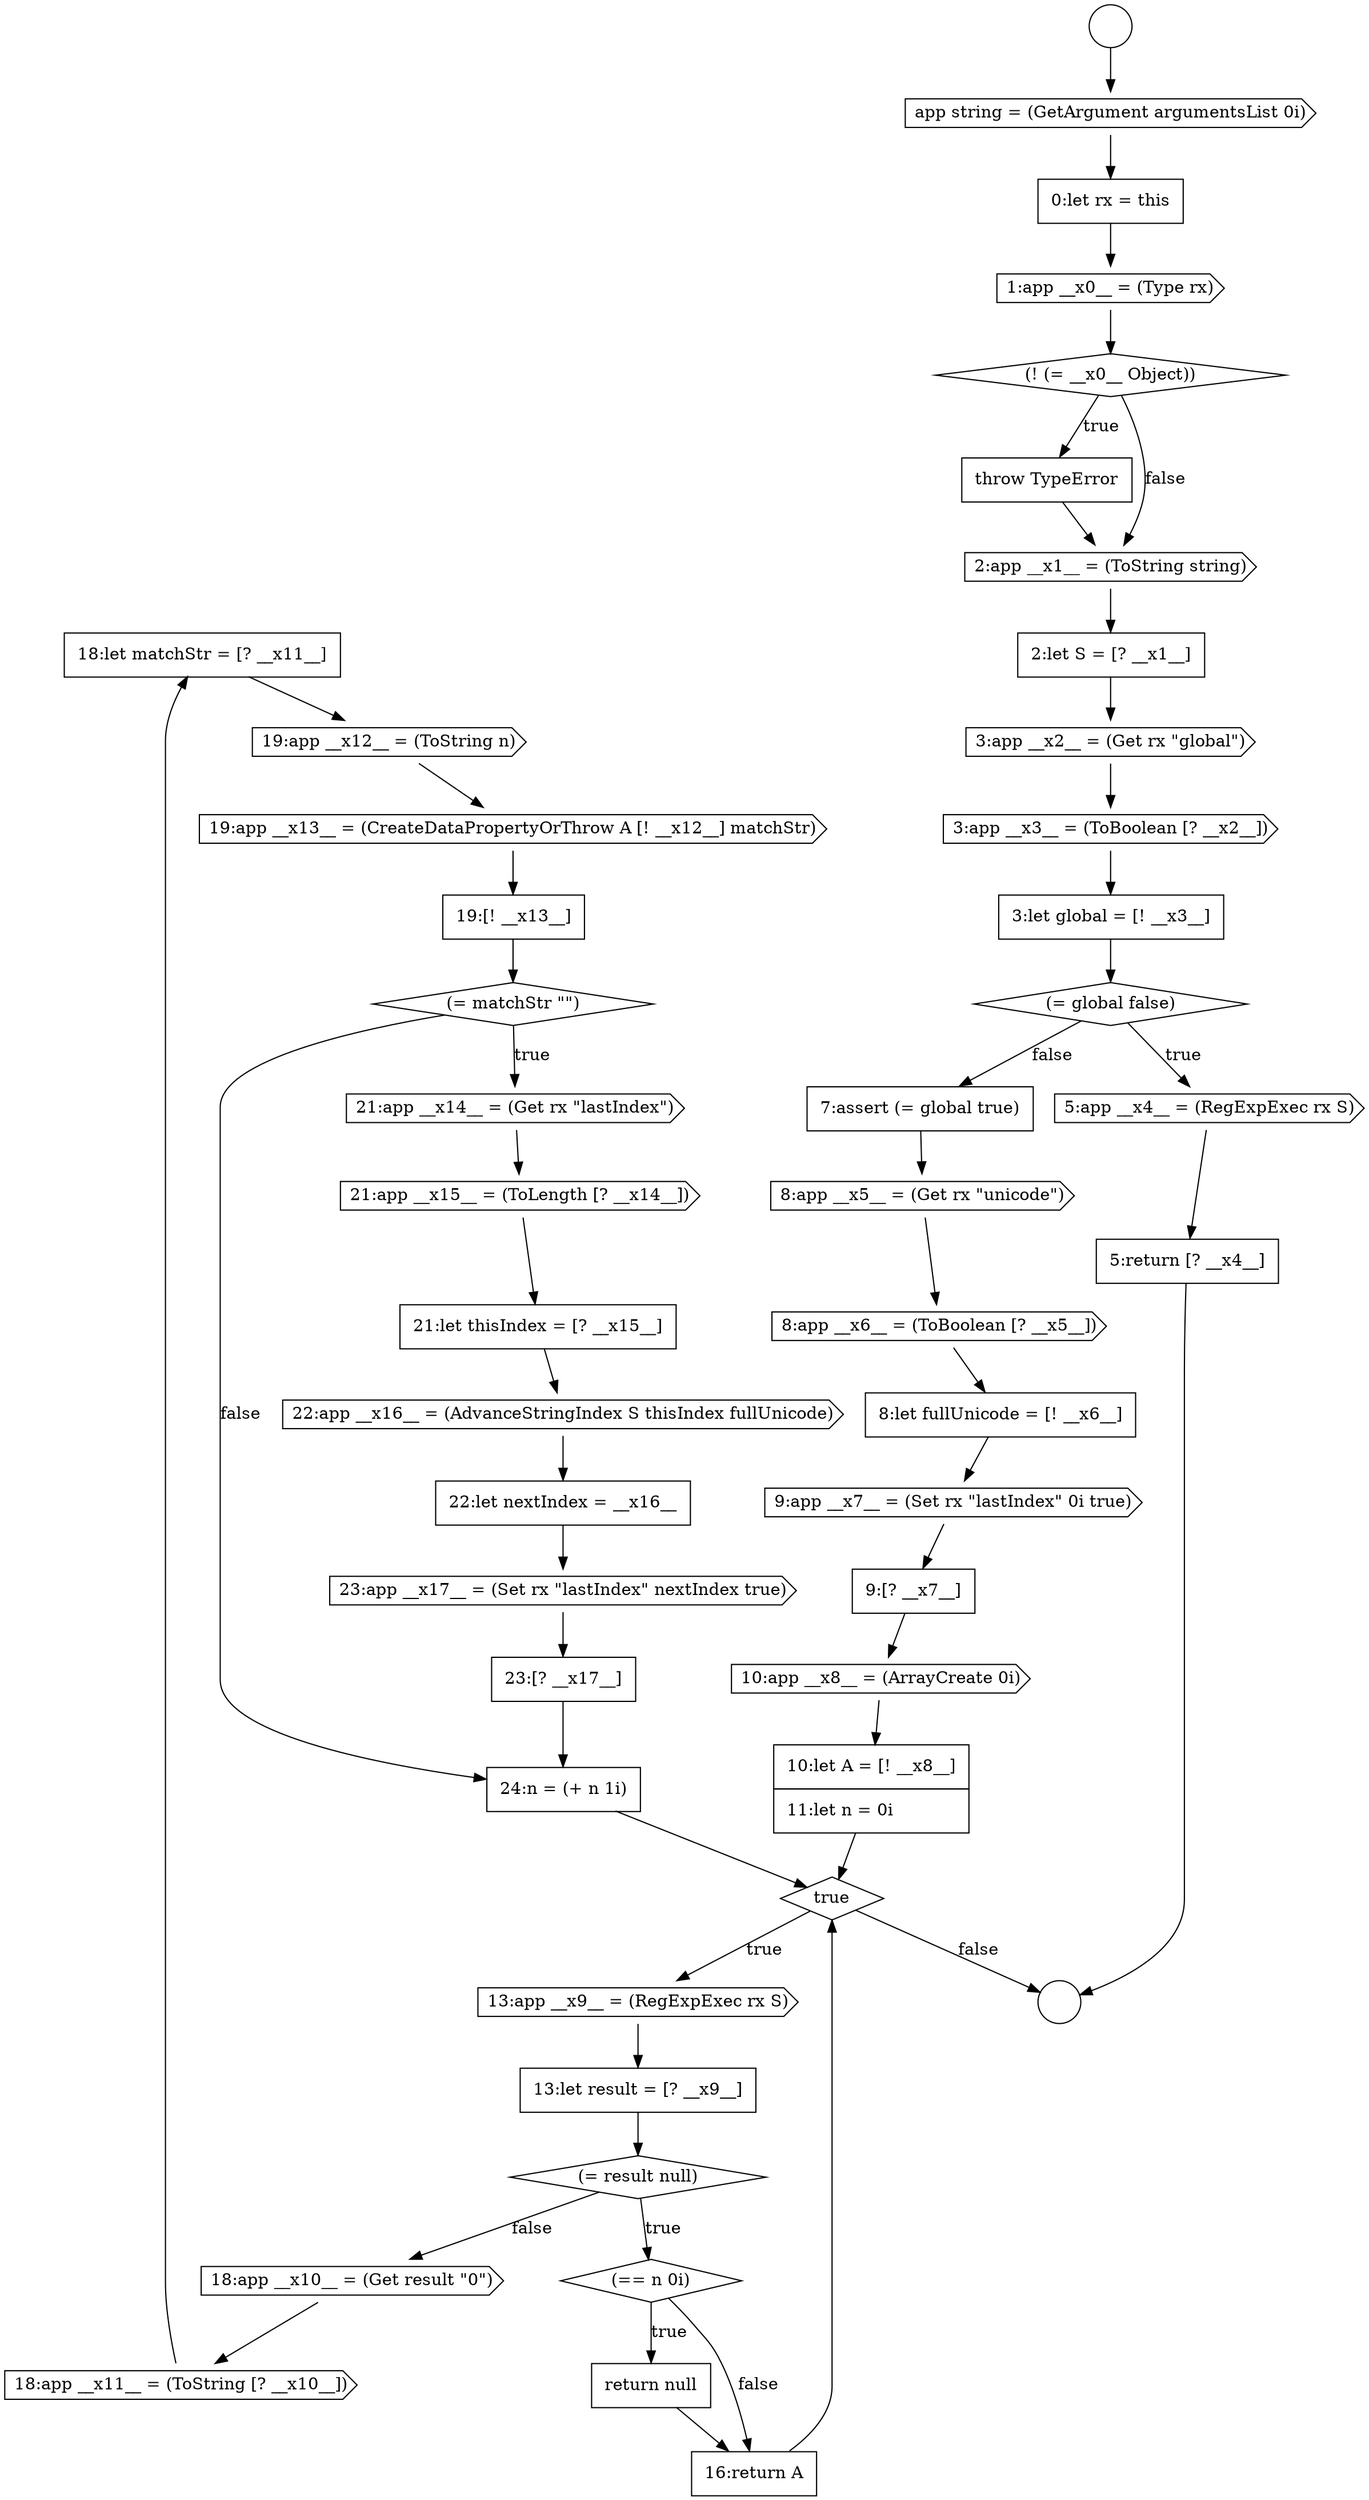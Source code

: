 digraph {
  node15271 [shape=none, margin=0, label=<<font color="black">
    <table border="0" cellborder="1" cellspacing="0" cellpadding="10">
      <tr><td align="left">18:let matchStr = [? __x11__]</td></tr>
    </table>
  </font>> color="black" fillcolor="white" style=filled]
  node15258 [shape=cds, label=<<font color="black">9:app __x7__ = (Set rx &quot;lastIndex&quot; 0i true)</font>> color="black" fillcolor="white" style=filled]
  node15247 [shape=none, margin=0, label=<<font color="black">
    <table border="0" cellborder="1" cellspacing="0" cellpadding="10">
      <tr><td align="left">2:let S = [? __x1__]</td></tr>
    </table>
  </font>> color="black" fillcolor="white" style=filled]
  node15244 [shape=diamond, label=<<font color="black">(! (= __x0__ Object))</font>> color="black" fillcolor="white" style=filled]
  node15269 [shape=cds, label=<<font color="black">18:app __x10__ = (Get result &quot;0&quot;)</font>> color="black" fillcolor="white" style=filled]
  node15256 [shape=cds, label=<<font color="black">8:app __x6__ = (ToBoolean [? __x5__])</font>> color="black" fillcolor="white" style=filled]
  node15245 [shape=none, margin=0, label=<<font color="black">
    <table border="0" cellborder="1" cellspacing="0" cellpadding="10">
      <tr><td align="left">throw TypeError</td></tr>
    </table>
  </font>> color="black" fillcolor="white" style=filled]
  node15278 [shape=none, margin=0, label=<<font color="black">
    <table border="0" cellborder="1" cellspacing="0" cellpadding="10">
      <tr><td align="left">21:let thisIndex = [? __x15__]</td></tr>
    </table>
  </font>> color="black" fillcolor="white" style=filled]
  node15257 [shape=none, margin=0, label=<<font color="black">
    <table border="0" cellborder="1" cellspacing="0" cellpadding="10">
      <tr><td align="left">8:let fullUnicode = [! __x6__]</td></tr>
    </table>
  </font>> color="black" fillcolor="white" style=filled]
  node15242 [shape=none, margin=0, label=<<font color="black">
    <table border="0" cellborder="1" cellspacing="0" cellpadding="10">
      <tr><td align="left">0:let rx = this</td></tr>
    </table>
  </font>> color="black" fillcolor="white" style=filled]
  node15267 [shape=none, margin=0, label=<<font color="black">
    <table border="0" cellborder="1" cellspacing="0" cellpadding="10">
      <tr><td align="left">return null</td></tr>
    </table>
  </font>> color="black" fillcolor="white" style=filled]
  node15239 [shape=circle label=" " color="black" fillcolor="white" style=filled]
  node15263 [shape=cds, label=<<font color="black">13:app __x9__ = (RegExpExec rx S)</font>> color="black" fillcolor="white" style=filled]
  node15282 [shape=none, margin=0, label=<<font color="black">
    <table border="0" cellborder="1" cellspacing="0" cellpadding="10">
      <tr><td align="left">23:[? __x17__]</td></tr>
    </table>
  </font>> color="black" fillcolor="white" style=filled]
  node15254 [shape=none, margin=0, label=<<font color="black">
    <table border="0" cellborder="1" cellspacing="0" cellpadding="10">
      <tr><td align="left">7:assert (= global true)</td></tr>
    </table>
  </font>> color="black" fillcolor="white" style=filled]
  node15250 [shape=none, margin=0, label=<<font color="black">
    <table border="0" cellborder="1" cellspacing="0" cellpadding="10">
      <tr><td align="left">3:let global = [! __x3__]</td></tr>
    </table>
  </font>> color="black" fillcolor="white" style=filled]
  node15264 [shape=none, margin=0, label=<<font color="black">
    <table border="0" cellborder="1" cellspacing="0" cellpadding="10">
      <tr><td align="left">13:let result = [? __x9__]</td></tr>
    </table>
  </font>> color="black" fillcolor="white" style=filled]
  node15274 [shape=none, margin=0, label=<<font color="black">
    <table border="0" cellborder="1" cellspacing="0" cellpadding="10">
      <tr><td align="left">19:[! __x13__]</td></tr>
    </table>
  </font>> color="black" fillcolor="white" style=filled]
  node15261 [shape=none, margin=0, label=<<font color="black">
    <table border="0" cellborder="1" cellspacing="0" cellpadding="10">
      <tr><td align="left">10:let A = [! __x8__]</td></tr>
      <tr><td align="left">11:let n = 0i</td></tr>
    </table>
  </font>> color="black" fillcolor="white" style=filled]
  node15246 [shape=cds, label=<<font color="black">2:app __x1__ = (ToString string)</font>> color="black" fillcolor="white" style=filled]
  node15253 [shape=none, margin=0, label=<<font color="black">
    <table border="0" cellborder="1" cellspacing="0" cellpadding="10">
      <tr><td align="left">5:return [? __x4__]</td></tr>
    </table>
  </font>> color="black" fillcolor="white" style=filled]
  node15279 [shape=cds, label=<<font color="black">22:app __x16__ = (AdvanceStringIndex S thisIndex fullUnicode)</font>> color="black" fillcolor="white" style=filled]
  node15266 [shape=diamond, label=<<font color="black">(== n 0i)</font>> color="black" fillcolor="white" style=filled]
  node15243 [shape=cds, label=<<font color="black">1:app __x0__ = (Type rx)</font>> color="black" fillcolor="white" style=filled]
  node15248 [shape=cds, label=<<font color="black">3:app __x2__ = (Get rx &quot;global&quot;)</font>> color="black" fillcolor="white" style=filled]
  node15281 [shape=cds, label=<<font color="black">23:app __x17__ = (Set rx &quot;lastIndex&quot; nextIndex true)</font>> color="black" fillcolor="white" style=filled]
  node15249 [shape=cds, label=<<font color="black">3:app __x3__ = (ToBoolean [? __x2__])</font>> color="black" fillcolor="white" style=filled]
  node15265 [shape=diamond, label=<<font color="black">(= result null)</font>> color="black" fillcolor="white" style=filled]
  node15270 [shape=cds, label=<<font color="black">18:app __x11__ = (ToString [? __x10__])</font>> color="black" fillcolor="white" style=filled]
  node15275 [shape=diamond, label=<<font color="black">(= matchStr &quot;&quot;)</font>> color="black" fillcolor="white" style=filled]
  node15280 [shape=none, margin=0, label=<<font color="black">
    <table border="0" cellborder="1" cellspacing="0" cellpadding="10">
      <tr><td align="left">22:let nextIndex = __x16__</td></tr>
    </table>
  </font>> color="black" fillcolor="white" style=filled]
  node15259 [shape=none, margin=0, label=<<font color="black">
    <table border="0" cellborder="1" cellspacing="0" cellpadding="10">
      <tr><td align="left">9:[? __x7__]</td></tr>
    </table>
  </font>> color="black" fillcolor="white" style=filled]
  node15276 [shape=cds, label=<<font color="black">21:app __x14__ = (Get rx &quot;lastIndex&quot;)</font>> color="black" fillcolor="white" style=filled]
  node15252 [shape=cds, label=<<font color="black">5:app __x4__ = (RegExpExec rx S)</font>> color="black" fillcolor="white" style=filled]
  node15241 [shape=cds, label=<<font color="black">app string = (GetArgument argumentsList 0i)</font>> color="black" fillcolor="white" style=filled]
  node15240 [shape=circle label=" " color="black" fillcolor="white" style=filled]
  node15283 [shape=none, margin=0, label=<<font color="black">
    <table border="0" cellborder="1" cellspacing="0" cellpadding="10">
      <tr><td align="left">24:n = (+ n 1i)</td></tr>
    </table>
  </font>> color="black" fillcolor="white" style=filled]
  node15255 [shape=cds, label=<<font color="black">8:app __x5__ = (Get rx &quot;unicode&quot;)</font>> color="black" fillcolor="white" style=filled]
  node15260 [shape=cds, label=<<font color="black">10:app __x8__ = (ArrayCreate 0i)</font>> color="black" fillcolor="white" style=filled]
  node15277 [shape=cds, label=<<font color="black">21:app __x15__ = (ToLength [? __x14__])</font>> color="black" fillcolor="white" style=filled]
  node15262 [shape=diamond, label=<<font color="black">true</font>> color="black" fillcolor="white" style=filled]
  node15268 [shape=none, margin=0, label=<<font color="black">
    <table border="0" cellborder="1" cellspacing="0" cellpadding="10">
      <tr><td align="left">16:return A</td></tr>
    </table>
  </font>> color="black" fillcolor="white" style=filled]
  node15251 [shape=diamond, label=<<font color="black">(= global false)</font>> color="black" fillcolor="white" style=filled]
  node15272 [shape=cds, label=<<font color="black">19:app __x12__ = (ToString n)</font>> color="black" fillcolor="white" style=filled]
  node15273 [shape=cds, label=<<font color="black">19:app __x13__ = (CreateDataPropertyOrThrow A [! __x12__] matchStr)</font>> color="black" fillcolor="white" style=filled]
  node15258 -> node15259 [ color="black"]
  node15266 -> node15267 [label=<<font color="black">true</font>> color="black"]
  node15266 -> node15268 [label=<<font color="black">false</font>> color="black"]
  node15247 -> node15248 [ color="black"]
  node15245 -> node15246 [ color="black"]
  node15275 -> node15276 [label=<<font color="black">true</font>> color="black"]
  node15275 -> node15283 [label=<<font color="black">false</font>> color="black"]
  node15257 -> node15258 [ color="black"]
  node15267 -> node15268 [ color="black"]
  node15251 -> node15252 [label=<<font color="black">true</font>> color="black"]
  node15251 -> node15254 [label=<<font color="black">false</font>> color="black"]
  node15244 -> node15245 [label=<<font color="black">true</font>> color="black"]
  node15244 -> node15246 [label=<<font color="black">false</font>> color="black"]
  node15263 -> node15264 [ color="black"]
  node15282 -> node15283 [ color="black"]
  node15255 -> node15256 [ color="black"]
  node15276 -> node15277 [ color="black"]
  node15273 -> node15274 [ color="black"]
  node15242 -> node15243 [ color="black"]
  node15281 -> node15282 [ color="black"]
  node15279 -> node15280 [ color="black"]
  node15249 -> node15250 [ color="black"]
  node15278 -> node15279 [ color="black"]
  node15268 -> node15262 [ color="black"]
  node15265 -> node15266 [label=<<font color="black">true</font>> color="black"]
  node15265 -> node15269 [label=<<font color="black">false</font>> color="black"]
  node15260 -> node15261 [ color="black"]
  node15254 -> node15255 [ color="black"]
  node15239 -> node15241 [ color="black"]
  node15246 -> node15247 [ color="black"]
  node15253 -> node15240 [ color="black"]
  node15269 -> node15270 [ color="black"]
  node15241 -> node15242 [ color="black"]
  node15252 -> node15253 [ color="black"]
  node15280 -> node15281 [ color="black"]
  node15274 -> node15275 [ color="black"]
  node15256 -> node15257 [ color="black"]
  node15243 -> node15244 [ color="black"]
  node15283 -> node15262 [ color="black"]
  node15272 -> node15273 [ color="black"]
  node15259 -> node15260 [ color="black"]
  node15271 -> node15272 [ color="black"]
  node15250 -> node15251 [ color="black"]
  node15261 -> node15262 [ color="black"]
  node15270 -> node15271 [ color="black"]
  node15262 -> node15263 [label=<<font color="black">true</font>> color="black"]
  node15262 -> node15240 [label=<<font color="black">false</font>> color="black"]
  node15277 -> node15278 [ color="black"]
  node15264 -> node15265 [ color="black"]
  node15248 -> node15249 [ color="black"]
}
